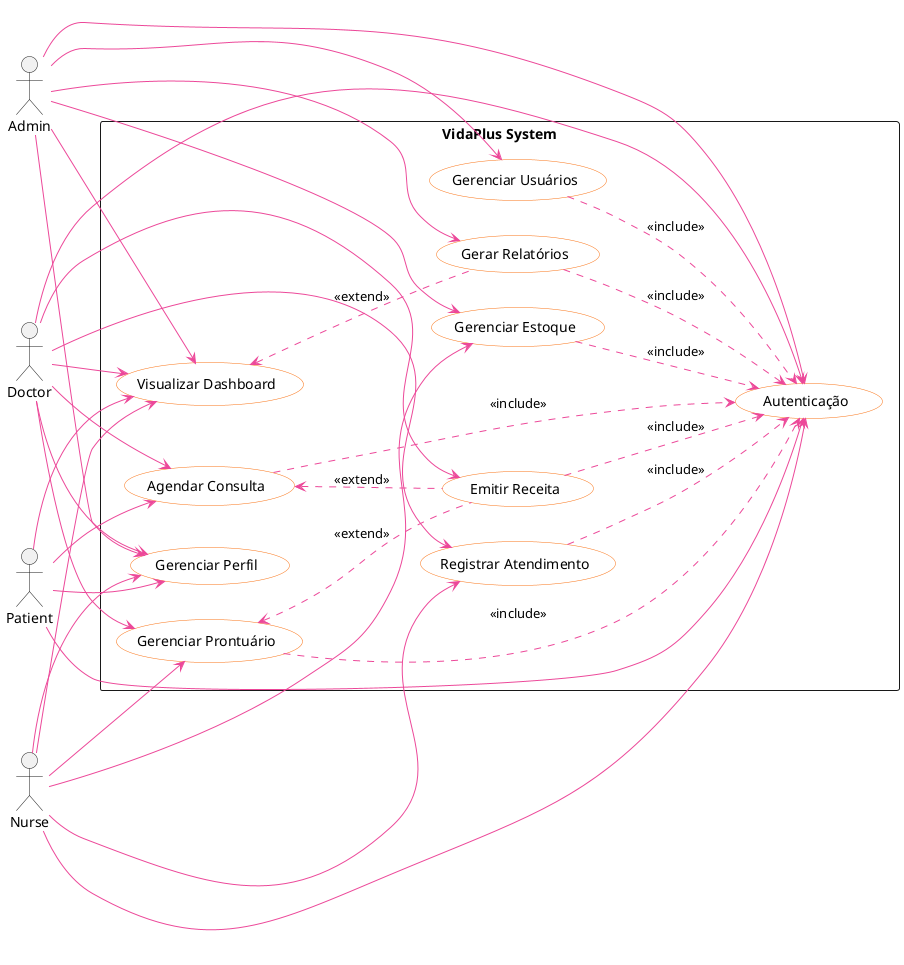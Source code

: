 @startuml Use Cases

' Estilos
skinparam usecase {
    BackgroundColor White
    BorderColor #F97316
    ArrowColor #EC4899
}

left to right direction
skinparam packageStyle rectangle

actor Patient
actor Doctor
actor Admin
actor Nurse

rectangle "VidaPlus System" {
    usecase "Autenticação" as UC1
    usecase "Gerenciar Perfil" as UC2
    usecase "Agendar Consulta" as UC3
    usecase "Gerenciar Prontuário" as UC4
    usecase "Emitir Receita" as UC5
    usecase "Gerenciar Estoque" as UC6
    usecase "Visualizar Dashboard" as UC7
    usecase "Gerenciar Usuários" as UC8
    usecase "Registrar Atendimento" as UC9
    usecase "Gerar Relatórios" as UC10
}

' Relacionamentos
Patient --> UC1
Patient --> UC2
Patient --> UC3
Patient --> UC7

Doctor --> UC1
Doctor --> UC2
Doctor --> UC3
Doctor --> UC4
Doctor --> UC5
Doctor --> UC7
Doctor --> UC9

Admin --> UC1
Admin --> UC2
Admin --> UC6
Admin --> UC7
Admin --> UC8
Admin --> UC10

Nurse --> UC1
Nurse --> UC2
Nurse --> UC4
Nurse --> UC6
Nurse --> UC7
Nurse --> UC9

' Inclusões
UC3 ..> UC1 : <<include>>
UC4 ..> UC1 : <<include>>
UC5 ..> UC1 : <<include>>
UC6 ..> UC1 : <<include>>
UC8 ..> UC1 : <<include>>
UC9 ..> UC1 : <<include>>
UC10 ..> UC1 : <<include>>

' Extensões
UC3 <.. UC5 : <<extend>>
UC4 <.. UC5 : <<extend>>
UC7 <.. UC10 : <<extend>>

@enduml 